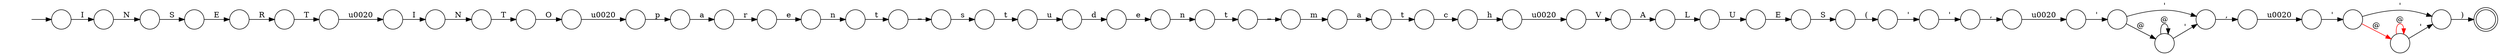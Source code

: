 digraph Automaton {
  rankdir = LR;
  0 [shape=circle,label=""];
  0 -> 12 [label="t"]
  1 [shape=circle,label=""];
  1 -> 8 [label="a"]
  2 [shape=circle,label=""];
  2 -> 53 [label="'"]
  3 [shape=circle,label=""];
  3 -> 23 [label="\u0020"]
  4 [shape=circle,label=""];
  4 -> 38 [label=","]
  5 [shape=circle,label=""];
  5 -> 2 [label="'"]
  6 [shape=circle,label=""];
  6 -> 33 [label="U"]
  7 [shape=circle,label=""];
  7 -> 51 [label="a"]
  8 [shape=circle,label=""];
  8 -> 35 [label="r"]
  9 [shape=circle,label=""];
  9 -> 22 [label="'"]
  10 [shape=circle,label=""];
  10 -> 15 [label="V"]
  11 [shape=circle,label=""];
  11 -> 45 [label="T"]
  12 [shape=circle,label=""];
  12 -> 44 [label="u"]
  13 [shape=circle,label=""];
  13 -> 43 [label="t"]
  14 [shape=circle,label=""];
  14 -> 5 [label="("]
  15 [shape=circle,label=""];
  15 -> 41 [label="A"]
  16 [shape=circle,label=""];
  16 -> 34 [label=")"]
  17 [shape=circle,label=""];
  17 -> 48 [label="h"]
  18 [shape=circle,label=""];
  18 -> 40 [label="\u0020"]
  19 [shape=circle,label=""];
  19 -> 37 [label="n"]
  20 [shape=circle,label=""];
  20 -> 26 [label="\u0020"]
  21 [shape=circle,label=""];
  21 -> 29 [label="e"]
  22 [shape=circle,label=""];
  22 -> 27 [label="@",color=red]
  22 -> 16 [label="'"]
  23 [shape=circle,label=""];
  23 -> 24 [label="'"]
  24 [shape=circle,label=""];
  24 -> 30 [label="@"]
  24 -> 4 [label="'"]
  25 [shape=circle,label=""];
  25 -> 17 [label="c"]
  26 [shape=circle,label=""];
  26 -> 1 [label="p"]
  27 [shape=circle,label=""];
  27 -> 27 [label="@",color=red]
  27 -> 16 [label="'"]
  28 [shape=circle,label=""];
  28 -> 31 [label="E"]
  29 [shape=circle,label=""];
  29 -> 13 [label="n"]
  30 [shape=circle,label=""];
  30 -> 30 [label="@"]
  30 -> 4 [label="'"]
  31 [shape=circle,label=""];
  31 -> 49 [label="R"]
  32 [shape=circle,label=""];
  initial [shape=plaintext,label=""];
  initial -> 32
  32 -> 50 [label="I"]
  33 [shape=circle,label=""];
  33 -> 52 [label="E"]
  34 [shape=doublecircle,label=""];
  35 [shape=circle,label=""];
  35 -> 19 [label="e"]
  36 [shape=circle,label=""];
  36 -> 28 [label="S"]
  37 [shape=circle,label=""];
  37 -> 39 [label="t"]
  38 [shape=circle,label=""];
  38 -> 9 [label="\u0020"]
  39 [shape=circle,label=""];
  39 -> 47 [label="_"]
  40 [shape=circle,label=""];
  40 -> 42 [label="I"]
  41 [shape=circle,label=""];
  41 -> 6 [label="L"]
  42 [shape=circle,label=""];
  42 -> 11 [label="N"]
  43 [shape=circle,label=""];
  43 -> 46 [label="_"]
  44 [shape=circle,label=""];
  44 -> 21 [label="d"]
  45 [shape=circle,label=""];
  45 -> 20 [label="O"]
  46 [shape=circle,label=""];
  46 -> 7 [label="m"]
  47 [shape=circle,label=""];
  47 -> 0 [label="s"]
  48 [shape=circle,label=""];
  48 -> 10 [label="\u0020"]
  49 [shape=circle,label=""];
  49 -> 18 [label="T"]
  50 [shape=circle,label=""];
  50 -> 36 [label="N"]
  51 [shape=circle,label=""];
  51 -> 25 [label="t"]
  52 [shape=circle,label=""];
  52 -> 14 [label="S"]
  53 [shape=circle,label=""];
  53 -> 3 [label=","]
}
